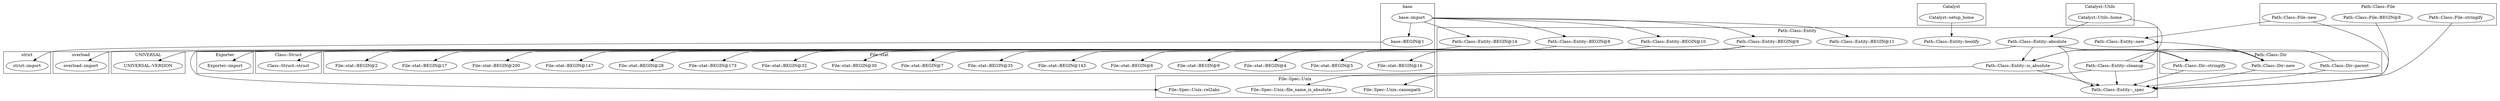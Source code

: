 digraph {
graph [overlap=false]
subgraph cluster_Catalyst {
	label="Catalyst";
	"Catalyst::setup_home";
}
subgraph cluster_Class_Struct {
	label="Class::Struct";
	"Class::Struct::struct";
}
subgraph cluster_Path_Class_Dir {
	label="Path::Class::Dir";
	"Path::Class::Dir::parent";
	"Path::Class::Dir::new";
	"Path::Class::Dir::stringify";
}
subgraph cluster_UNIVERSAL {
	label="UNIVERSAL";
	"UNIVERSAL::VERSION";
}
subgraph cluster_Path_Class_Entity {
	label="Path::Class::Entity";
	"Path::Class::Entity::BEGIN@10";
	"Path::Class::Entity::BEGIN@9";
	"Path::Class::Entity::BEGIN@14";
	"Path::Class::Entity::BEGIN@8";
	"Path::Class::Entity::boolify";
	"Path::Class::Entity::is_absolute";
	"Path::Class::Entity::absolute";
	"Path::Class::Entity::BEGIN@11";
	"Path::Class::Entity::cleanup";
	"Path::Class::Entity::_spec";
	"Path::Class::Entity::new";
}
subgraph cluster_File_Spec_Unix {
	label="File::Spec::Unix";
	"File::Spec::Unix::file_name_is_absolute";
	"File::Spec::Unix::rel2abs";
	"File::Spec::Unix::canonpath";
}
subgraph cluster_File_stat {
	label="File::stat";
	"File::stat::BEGIN@16";
	"File::stat::BEGIN@5";
	"File::stat::BEGIN@4";
	"File::stat::BEGIN@9";
	"File::stat::BEGIN@6";
	"File::stat::BEGIN@143";
	"File::stat::BEGIN@35";
	"File::stat::BEGIN@7";
	"File::stat::BEGIN@30";
	"File::stat::BEGIN@32";
	"File::stat::BEGIN@173";
	"File::stat::BEGIN@28";
	"File::stat::BEGIN@147";
	"File::stat::BEGIN@200";
	"File::stat::BEGIN@17";
	"File::stat::BEGIN@2";
}
subgraph cluster_base {
	label="base";
	"base::BEGIN@1";
	"base::import";
}
subgraph cluster_Exporter {
	label="Exporter";
	"Exporter::import";
}
subgraph cluster_Catalyst_Utils {
	label="Catalyst::Utils";
	"Catalyst::Utils::home";
}
subgraph cluster_Path_Class_File {
	label="Path::Class::File";
	"Path::Class::File::stringify";
	"Path::Class::File::BEGIN@8";
	"Path::Class::File::new";
}
subgraph cluster_overload {
	label="overload";
	"overload::import";
}
subgraph cluster_strict {
	label="strict";
	"strict::import";
}
"Path::Class::Entity::BEGIN@9" -> "File::stat::BEGIN@7";
"Path::Class::Entity::is_absolute" -> "Path::Class::Dir::stringify";
"Path::Class::Entity::absolute" -> "Path::Class::Dir::stringify";
"Path::Class::Entity::BEGIN@9" -> "File::stat::BEGIN@28";
"Path::Class::Entity::BEGIN@9" -> "File::stat::BEGIN@147";
"Path::Class::Entity::BEGIN@14" -> "overload::import";
"Path::Class::Dir::parent" -> "Path::Class::Entity::_spec";
"Path::Class::File::stringify" -> "Path::Class::Entity::_spec";
"Path::Class::File::new" -> "Path::Class::Entity::_spec";
"Path::Class::File::BEGIN@8" -> "Path::Class::Entity::_spec";
"Path::Class::Dir::stringify" -> "Path::Class::Entity::_spec";
"Path::Class::Dir::new" -> "Path::Class::Entity::_spec";
"Path::Class::Entity::is_absolute" -> "Path::Class::Entity::_spec";
"Path::Class::Entity::absolute" -> "Path::Class::Entity::_spec";
"Path::Class::Entity::cleanup" -> "Path::Class::Entity::_spec";
"base::import" -> "Path::Class::Entity::BEGIN@10";
"Path::Class::Entity::BEGIN@9" -> "File::stat::BEGIN@4";
"Path::Class::Entity::BEGIN@9" -> "File::stat::BEGIN@5";
"Path::Class::Entity::absolute" -> "File::Spec::Unix::rel2abs";
"Path::Class::Entity::BEGIN@9" -> "File::stat::BEGIN@35";
"Path::Class::Entity::absolute" -> "Path::Class::Dir::new";
"Path::Class::Entity::cleanup" -> "Path::Class::Dir::new";
"base::import" -> "Path::Class::Entity::BEGIN@14";
"Path::Class::Entity::cleanup" -> "File::Spec::Unix::canonpath";
"Catalyst::setup_home" -> "Path::Class::Entity::boolify";
"base::BEGIN@1" -> "strict::import";
"Path::Class::Entity::BEGIN@9" -> "File::stat::BEGIN@143";
"Path::Class::Entity::BEGIN@9" -> "Class::Struct::struct";
"base::import" -> "Path::Class::Entity::BEGIN@8";
"base::import" -> "Path::Class::Entity::BEGIN@11";
"Path::Class::Entity::BEGIN@10" -> "Exporter::import";
"Path::Class::Entity::BEGIN@9" -> "File::stat::BEGIN@200";
"Path::Class::Entity::BEGIN@9" -> "File::stat::BEGIN@6";
"Path::Class::Entity::BEGIN@9" -> "File::stat::BEGIN@17";
"Path::Class::Entity::is_absolute" -> "File::Spec::Unix::file_name_is_absolute";
"Path::Class::Dir::new" -> "Path::Class::Entity::new";
"Path::Class::File::new" -> "Path::Class::Entity::new";
"Path::Class::Entity::BEGIN@9" -> "File::stat::BEGIN@173";
"Path::Class::Dir::parent" -> "Path::Class::Entity::is_absolute";
"Path::Class::Entity::absolute" -> "Path::Class::Entity::is_absolute";
"Catalyst::Utils::home" -> "Path::Class::Entity::absolute";
"Path::Class::Entity::BEGIN@9" -> "File::stat::BEGIN@2";
"base::import" -> "Path::Class::Entity::BEGIN@9";
"Path::Class::Entity::BEGIN@8" -> "UNIVERSAL::VERSION";
"base::import" -> "base::BEGIN@1";
"Path::Class::Entity::BEGIN@9" -> "File::stat::BEGIN@16";
"Path::Class::Entity::BEGIN@9" -> "File::stat::BEGIN@9";
"Path::Class::Entity::BEGIN@9" -> "File::stat::BEGIN@30";
"Path::Class::Entity::BEGIN@9" -> "File::stat::BEGIN@32";
"Catalyst::Utils::home" -> "Path::Class::Entity::cleanup";
}
